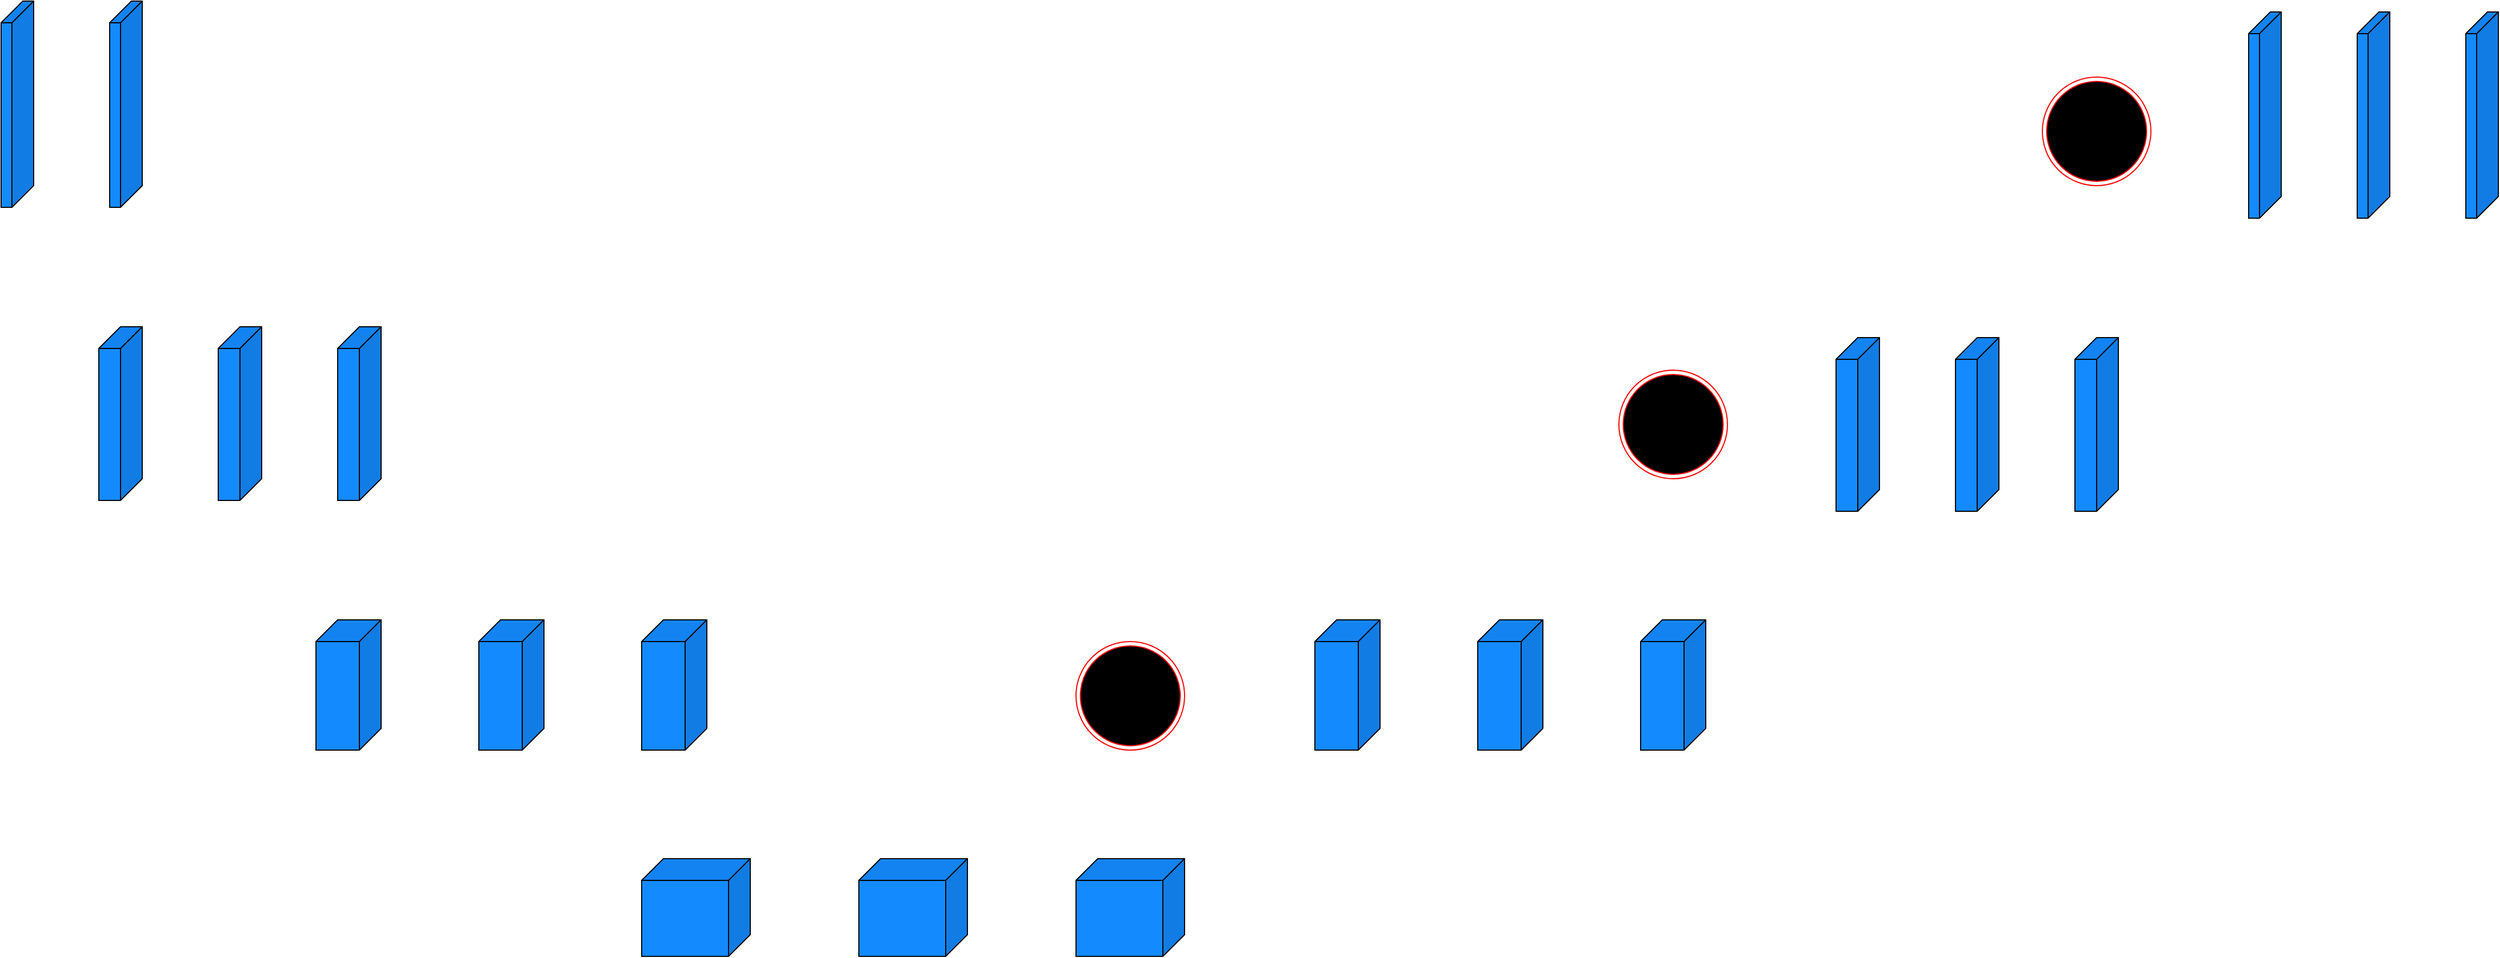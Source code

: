<mxfile version="21.6.6" type="github">
  <diagram name="Page-1" id="RqEUx_hPR4AzlYvkwtgN">
    <mxGraphModel dx="2867" dy="1291" grid="1" gridSize="10" guides="1" tooltips="1" connect="1" arrows="1" fold="1" page="1" pageScale="1" pageWidth="850" pageHeight="1100" math="0" shadow="0">
      <root>
        <mxCell id="0" />
        <mxCell id="1" parent="0" />
        <mxCell id="n_gbXiv5a-hokSiK0Pag-1" value="" style="shape=cube;whiteSpace=wrap;html=1;boundedLbl=1;backgroundOutline=1;darkOpacity=0.05;darkOpacity2=0.1;fillColor=#148AFF;flipH=1;" vertex="1" parent="1">
          <mxGeometry x="30" y="60" width="30" height="190" as="geometry" />
        </mxCell>
        <mxCell id="n_gbXiv5a-hokSiK0Pag-9" value="" style="shape=cube;whiteSpace=wrap;html=1;boundedLbl=1;backgroundOutline=1;darkOpacity=0.05;darkOpacity2=0.1;fillColor=#148AFF;flipH=1;" vertex="1" parent="1">
          <mxGeometry x="130" y="60" width="30" height="190" as="geometry" />
        </mxCell>
        <mxCell id="n_gbXiv5a-hokSiK0Pag-11" value="" style="shape=cube;whiteSpace=wrap;html=1;boundedLbl=1;backgroundOutline=1;darkOpacity=0.05;darkOpacity2=0.1;fillColor=#148AFF;flipH=1;" vertex="1" parent="1">
          <mxGeometry x="120" y="360" width="40" height="160" as="geometry" />
        </mxCell>
        <mxCell id="n_gbXiv5a-hokSiK0Pag-12" value="" style="shape=cube;whiteSpace=wrap;html=1;boundedLbl=1;backgroundOutline=1;darkOpacity=0.05;darkOpacity2=0.1;fillColor=#148AFF;flipH=1;" vertex="1" parent="1">
          <mxGeometry x="230" y="360" width="40" height="160" as="geometry" />
        </mxCell>
        <mxCell id="n_gbXiv5a-hokSiK0Pag-13" value="" style="shape=cube;whiteSpace=wrap;html=1;boundedLbl=1;backgroundOutline=1;darkOpacity=0.05;darkOpacity2=0.1;fillColor=#148AFF;flipH=1;" vertex="1" parent="1">
          <mxGeometry x="340" y="360" width="40" height="160" as="geometry" />
        </mxCell>
        <mxCell id="n_gbXiv5a-hokSiK0Pag-14" value="" style="shape=cube;whiteSpace=wrap;html=1;boundedLbl=1;backgroundOutline=1;darkOpacity=0.05;darkOpacity2=0.1;fillColor=#148AFF;flipH=1;" vertex="1" parent="1">
          <mxGeometry x="320" y="630" width="60" height="120" as="geometry" />
        </mxCell>
        <mxCell id="n_gbXiv5a-hokSiK0Pag-15" value="" style="shape=cube;whiteSpace=wrap;html=1;boundedLbl=1;backgroundOutline=1;darkOpacity=0.05;darkOpacity2=0.1;fillColor=#148AFF;flipH=1;" vertex="1" parent="1">
          <mxGeometry x="470" y="630" width="60" height="120" as="geometry" />
        </mxCell>
        <mxCell id="n_gbXiv5a-hokSiK0Pag-16" value="" style="shape=cube;whiteSpace=wrap;html=1;boundedLbl=1;backgroundOutline=1;darkOpacity=0.05;darkOpacity2=0.1;fillColor=#148AFF;flipH=1;" vertex="1" parent="1">
          <mxGeometry x="620" y="630" width="60" height="120" as="geometry" />
        </mxCell>
        <mxCell id="n_gbXiv5a-hokSiK0Pag-17" value="" style="shape=cube;whiteSpace=wrap;html=1;boundedLbl=1;backgroundOutline=1;darkOpacity=0.05;darkOpacity2=0.1;fillColor=#148AFF;flipH=1;" vertex="1" parent="1">
          <mxGeometry x="620" y="850" width="100" height="90" as="geometry" />
        </mxCell>
        <mxCell id="n_gbXiv5a-hokSiK0Pag-18" value="" style="shape=cube;whiteSpace=wrap;html=1;boundedLbl=1;backgroundOutline=1;darkOpacity=0.05;darkOpacity2=0.1;fillColor=#148AFF;flipH=1;" vertex="1" parent="1">
          <mxGeometry x="820" y="850" width="100" height="90" as="geometry" />
        </mxCell>
        <mxCell id="n_gbXiv5a-hokSiK0Pag-19" value="" style="shape=cube;whiteSpace=wrap;html=1;boundedLbl=1;backgroundOutline=1;darkOpacity=0.05;darkOpacity2=0.1;fillColor=#148AFF;flipH=1;" vertex="1" parent="1">
          <mxGeometry x="1020" y="850" width="100" height="90" as="geometry" />
        </mxCell>
        <mxCell id="n_gbXiv5a-hokSiK0Pag-20" value="" style="shape=cube;whiteSpace=wrap;html=1;boundedLbl=1;backgroundOutline=1;darkOpacity=0.05;darkOpacity2=0.1;fillColor=#148AFF;flipH=1;" vertex="1" parent="1">
          <mxGeometry x="1240" y="630" width="60" height="120" as="geometry" />
        </mxCell>
        <mxCell id="n_gbXiv5a-hokSiK0Pag-21" value="" style="shape=cube;whiteSpace=wrap;html=1;boundedLbl=1;backgroundOutline=1;darkOpacity=0.05;darkOpacity2=0.1;fillColor=#148AFF;flipH=1;" vertex="1" parent="1">
          <mxGeometry x="1390" y="630" width="60" height="120" as="geometry" />
        </mxCell>
        <mxCell id="n_gbXiv5a-hokSiK0Pag-22" value="" style="shape=cube;whiteSpace=wrap;html=1;boundedLbl=1;backgroundOutline=1;darkOpacity=0.05;darkOpacity2=0.1;fillColor=#148AFF;flipH=1;" vertex="1" parent="1">
          <mxGeometry x="1540" y="630" width="60" height="120" as="geometry" />
        </mxCell>
        <mxCell id="n_gbXiv5a-hokSiK0Pag-23" value="" style="shape=cube;whiteSpace=wrap;html=1;boundedLbl=1;backgroundOutline=1;darkOpacity=0.05;darkOpacity2=0.1;fillColor=#148AFF;flipH=1;" vertex="1" parent="1">
          <mxGeometry x="1720" y="370" width="40" height="160" as="geometry" />
        </mxCell>
        <mxCell id="n_gbXiv5a-hokSiK0Pag-24" value="" style="shape=cube;whiteSpace=wrap;html=1;boundedLbl=1;backgroundOutline=1;darkOpacity=0.05;darkOpacity2=0.1;fillColor=#148AFF;flipH=1;" vertex="1" parent="1">
          <mxGeometry x="1830" y="370" width="40" height="160" as="geometry" />
        </mxCell>
        <mxCell id="n_gbXiv5a-hokSiK0Pag-25" value="" style="shape=cube;whiteSpace=wrap;html=1;boundedLbl=1;backgroundOutline=1;darkOpacity=0.05;darkOpacity2=0.1;fillColor=#148AFF;flipH=1;" vertex="1" parent="1">
          <mxGeometry x="1940" y="370" width="40" height="160" as="geometry" />
        </mxCell>
        <mxCell id="n_gbXiv5a-hokSiK0Pag-26" value="" style="shape=cube;whiteSpace=wrap;html=1;boundedLbl=1;backgroundOutline=1;darkOpacity=0.05;darkOpacity2=0.1;fillColor=#148AFF;flipH=1;" vertex="1" parent="1">
          <mxGeometry x="2100" y="70" width="30" height="190" as="geometry" />
        </mxCell>
        <mxCell id="n_gbXiv5a-hokSiK0Pag-27" value="" style="shape=cube;whiteSpace=wrap;html=1;boundedLbl=1;backgroundOutline=1;darkOpacity=0.05;darkOpacity2=0.1;fillColor=#148AFF;flipH=1;" vertex="1" parent="1">
          <mxGeometry x="2200" y="70" width="30" height="190" as="geometry" />
        </mxCell>
        <mxCell id="n_gbXiv5a-hokSiK0Pag-28" value="" style="shape=cube;whiteSpace=wrap;html=1;boundedLbl=1;backgroundOutline=1;darkOpacity=0.05;darkOpacity2=0.1;fillColor=#148AFF;flipH=1;" vertex="1" parent="1">
          <mxGeometry x="2300" y="70" width="30" height="190" as="geometry" />
        </mxCell>
        <mxCell id="n_gbXiv5a-hokSiK0Pag-29" value="" style="ellipse;html=1;shape=endState;fillColor=#000000;strokeColor=#ff0000;" vertex="1" parent="1">
          <mxGeometry x="1020" y="650" width="100" height="100" as="geometry" />
        </mxCell>
        <mxCell id="n_gbXiv5a-hokSiK0Pag-30" value="" style="ellipse;html=1;shape=endState;fillColor=#000000;strokeColor=#ff0000;" vertex="1" parent="1">
          <mxGeometry x="1520" y="400" width="100" height="100" as="geometry" />
        </mxCell>
        <mxCell id="n_gbXiv5a-hokSiK0Pag-31" value="" style="ellipse;html=1;shape=endState;fillColor=#000000;strokeColor=#ff0000;" vertex="1" parent="1">
          <mxGeometry x="1910" y="130" width="100" height="100" as="geometry" />
        </mxCell>
      </root>
    </mxGraphModel>
  </diagram>
</mxfile>
